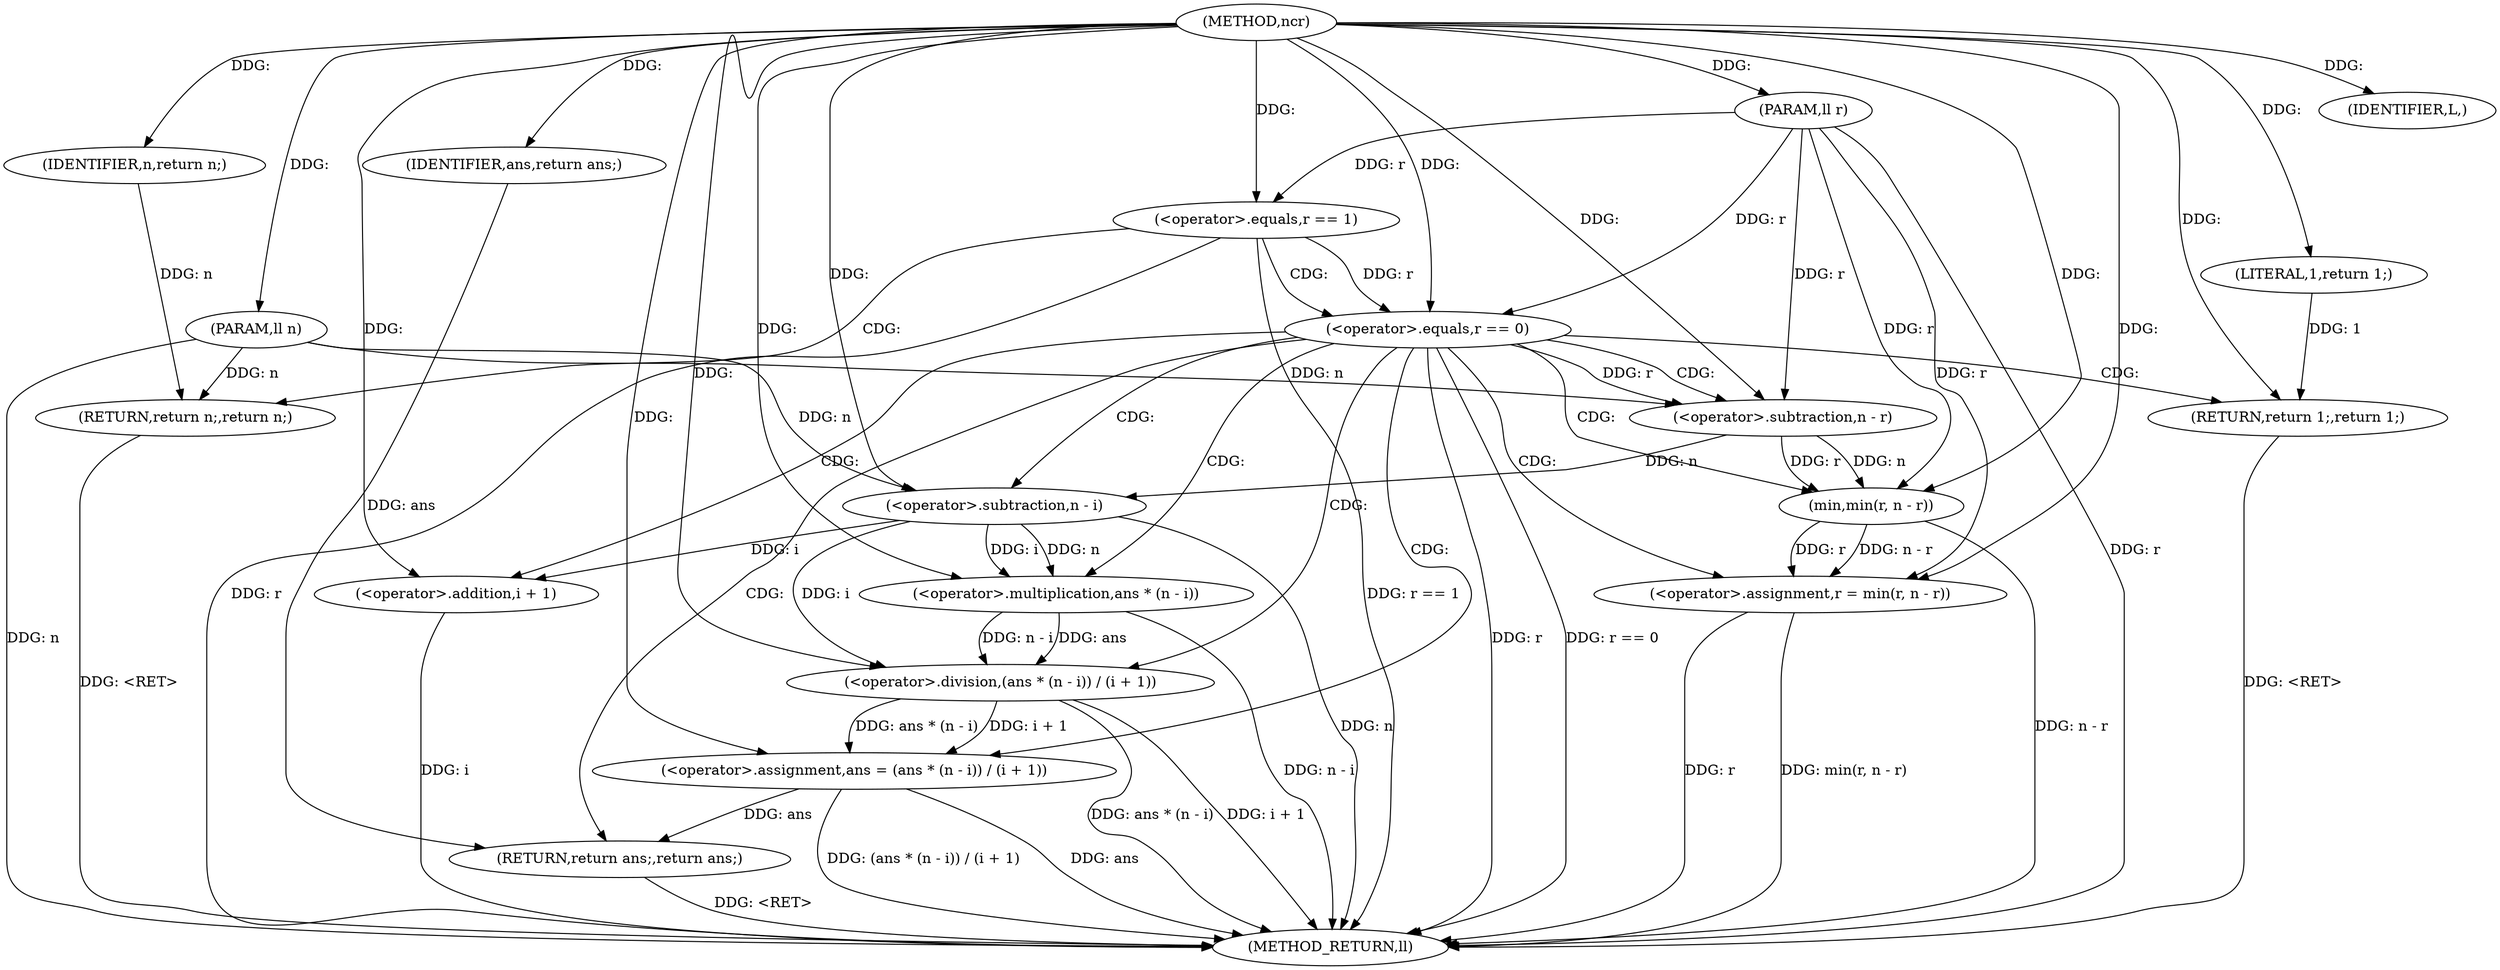 digraph "ncr" {  
"1000349" [label = "(METHOD,ncr)" ]
"1000387" [label = "(METHOD_RETURN,ll)" ]
"1000350" [label = "(PARAM,ll n)" ]
"1000351" [label = "(PARAM,ll r)" ]
"1000365" [label = "(<operator>.assignment,r = min(r, n - r))" ]
"1000372" [label = "(IDENTIFIER,L,)" ]
"1000385" [label = "(RETURN,return ans;,return ans;)" ]
"1000354" [label = "(<operator>.equals,r == 1)" ]
"1000357" [label = "(RETURN,return n;,return n;)" ]
"1000360" [label = "(<operator>.equals,r == 0)" ]
"1000363" [label = "(RETURN,return 1;,return 1;)" ]
"1000374" [label = "(<operator>.assignment,ans = (ans * (n - i)) / (i + 1))" ]
"1000386" [label = "(IDENTIFIER,ans,return ans;)" ]
"1000358" [label = "(IDENTIFIER,n,return n;)" ]
"1000364" [label = "(LITERAL,1,return 1;)" ]
"1000367" [label = "(min,min(r, n - r))" ]
"1000369" [label = "(<operator>.subtraction,n - r)" ]
"1000376" [label = "(<operator>.division,(ans * (n - i)) / (i + 1))" ]
"1000377" [label = "(<operator>.multiplication,ans * (n - i))" ]
"1000382" [label = "(<operator>.addition,i + 1)" ]
"1000379" [label = "(<operator>.subtraction,n - i)" ]
  "1000385" -> "1000387"  [ label = "DDG: <RET>"] 
  "1000363" -> "1000387"  [ label = "DDG: <RET>"] 
  "1000350" -> "1000387"  [ label = "DDG: n"] 
  "1000351" -> "1000387"  [ label = "DDG: r"] 
  "1000354" -> "1000387"  [ label = "DDG: r"] 
  "1000354" -> "1000387"  [ label = "DDG: r == 1"] 
  "1000360" -> "1000387"  [ label = "DDG: r"] 
  "1000360" -> "1000387"  [ label = "DDG: r == 0"] 
  "1000365" -> "1000387"  [ label = "DDG: r"] 
  "1000367" -> "1000387"  [ label = "DDG: n - r"] 
  "1000365" -> "1000387"  [ label = "DDG: min(r, n - r)"] 
  "1000374" -> "1000387"  [ label = "DDG: ans"] 
  "1000379" -> "1000387"  [ label = "DDG: n"] 
  "1000377" -> "1000387"  [ label = "DDG: n - i"] 
  "1000376" -> "1000387"  [ label = "DDG: ans * (n - i)"] 
  "1000382" -> "1000387"  [ label = "DDG: i"] 
  "1000376" -> "1000387"  [ label = "DDG: i + 1"] 
  "1000374" -> "1000387"  [ label = "DDG: (ans * (n - i)) / (i + 1)"] 
  "1000357" -> "1000387"  [ label = "DDG: <RET>"] 
  "1000349" -> "1000350"  [ label = "DDG: "] 
  "1000349" -> "1000351"  [ label = "DDG: "] 
  "1000367" -> "1000365"  [ label = "DDG: n - r"] 
  "1000367" -> "1000365"  [ label = "DDG: r"] 
  "1000349" -> "1000372"  [ label = "DDG: "] 
  "1000386" -> "1000385"  [ label = "DDG: ans"] 
  "1000374" -> "1000385"  [ label = "DDG: ans"] 
  "1000358" -> "1000357"  [ label = "DDG: n"] 
  "1000350" -> "1000357"  [ label = "DDG: n"] 
  "1000364" -> "1000363"  [ label = "DDG: 1"] 
  "1000349" -> "1000363"  [ label = "DDG: "] 
  "1000351" -> "1000365"  [ label = "DDG: r"] 
  "1000349" -> "1000365"  [ label = "DDG: "] 
  "1000376" -> "1000374"  [ label = "DDG: ans * (n - i)"] 
  "1000376" -> "1000374"  [ label = "DDG: i + 1"] 
  "1000349" -> "1000386"  [ label = "DDG: "] 
  "1000351" -> "1000354"  [ label = "DDG: r"] 
  "1000349" -> "1000354"  [ label = "DDG: "] 
  "1000349" -> "1000358"  [ label = "DDG: "] 
  "1000354" -> "1000360"  [ label = "DDG: r"] 
  "1000351" -> "1000360"  [ label = "DDG: r"] 
  "1000349" -> "1000360"  [ label = "DDG: "] 
  "1000349" -> "1000364"  [ label = "DDG: "] 
  "1000369" -> "1000367"  [ label = "DDG: r"] 
  "1000351" -> "1000367"  [ label = "DDG: r"] 
  "1000349" -> "1000367"  [ label = "DDG: "] 
  "1000369" -> "1000367"  [ label = "DDG: n"] 
  "1000349" -> "1000374"  [ label = "DDG: "] 
  "1000350" -> "1000369"  [ label = "DDG: n"] 
  "1000349" -> "1000369"  [ label = "DDG: "] 
  "1000360" -> "1000369"  [ label = "DDG: r"] 
  "1000351" -> "1000369"  [ label = "DDG: r"] 
  "1000377" -> "1000376"  [ label = "DDG: n - i"] 
  "1000377" -> "1000376"  [ label = "DDG: ans"] 
  "1000379" -> "1000376"  [ label = "DDG: i"] 
  "1000349" -> "1000376"  [ label = "DDG: "] 
  "1000349" -> "1000377"  [ label = "DDG: "] 
  "1000379" -> "1000377"  [ label = "DDG: i"] 
  "1000379" -> "1000377"  [ label = "DDG: n"] 
  "1000379" -> "1000382"  [ label = "DDG: i"] 
  "1000349" -> "1000382"  [ label = "DDG: "] 
  "1000369" -> "1000379"  [ label = "DDG: n"] 
  "1000350" -> "1000379"  [ label = "DDG: n"] 
  "1000349" -> "1000379"  [ label = "DDG: "] 
  "1000354" -> "1000357"  [ label = "CDG: "] 
  "1000354" -> "1000360"  [ label = "CDG: "] 
  "1000360" -> "1000377"  [ label = "CDG: "] 
  "1000360" -> "1000367"  [ label = "CDG: "] 
  "1000360" -> "1000382"  [ label = "CDG: "] 
  "1000360" -> "1000365"  [ label = "CDG: "] 
  "1000360" -> "1000379"  [ label = "CDG: "] 
  "1000360" -> "1000363"  [ label = "CDG: "] 
  "1000360" -> "1000376"  [ label = "CDG: "] 
  "1000360" -> "1000374"  [ label = "CDG: "] 
  "1000360" -> "1000369"  [ label = "CDG: "] 
  "1000360" -> "1000385"  [ label = "CDG: "] 
}
